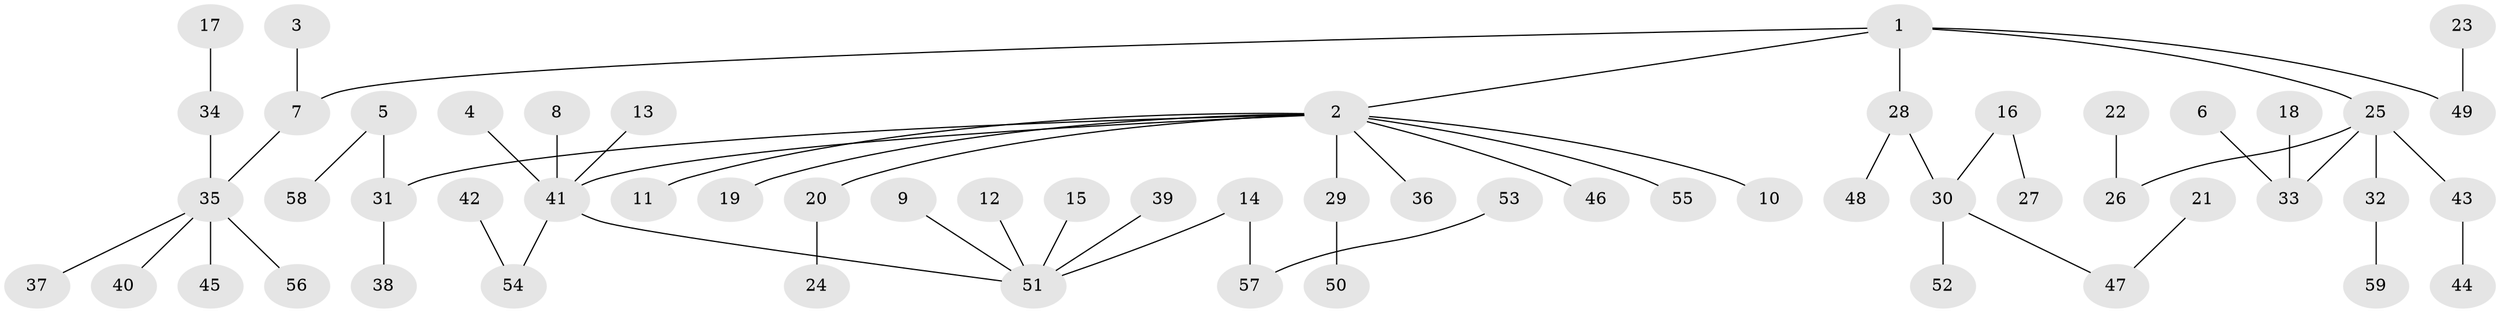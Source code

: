 // original degree distribution, {10: 0.00847457627118644, 8: 0.01694915254237288, 4: 0.07627118644067797, 5: 0.01694915254237288, 3: 0.09322033898305085, 2: 0.2627118644067797, 1: 0.5169491525423728, 6: 0.00847457627118644}
// Generated by graph-tools (version 1.1) at 2025/50/03/09/25 03:50:21]
// undirected, 59 vertices, 58 edges
graph export_dot {
graph [start="1"]
  node [color=gray90,style=filled];
  1;
  2;
  3;
  4;
  5;
  6;
  7;
  8;
  9;
  10;
  11;
  12;
  13;
  14;
  15;
  16;
  17;
  18;
  19;
  20;
  21;
  22;
  23;
  24;
  25;
  26;
  27;
  28;
  29;
  30;
  31;
  32;
  33;
  34;
  35;
  36;
  37;
  38;
  39;
  40;
  41;
  42;
  43;
  44;
  45;
  46;
  47;
  48;
  49;
  50;
  51;
  52;
  53;
  54;
  55;
  56;
  57;
  58;
  59;
  1 -- 2 [weight=1.0];
  1 -- 7 [weight=1.0];
  1 -- 25 [weight=1.0];
  1 -- 28 [weight=1.0];
  1 -- 49 [weight=1.0];
  2 -- 10 [weight=1.0];
  2 -- 11 [weight=1.0];
  2 -- 19 [weight=1.0];
  2 -- 20 [weight=1.0];
  2 -- 29 [weight=1.0];
  2 -- 31 [weight=1.0];
  2 -- 36 [weight=1.0];
  2 -- 41 [weight=1.0];
  2 -- 46 [weight=1.0];
  2 -- 55 [weight=1.0];
  3 -- 7 [weight=1.0];
  4 -- 41 [weight=1.0];
  5 -- 31 [weight=1.0];
  5 -- 58 [weight=1.0];
  6 -- 33 [weight=1.0];
  7 -- 35 [weight=1.0];
  8 -- 41 [weight=1.0];
  9 -- 51 [weight=1.0];
  12 -- 51 [weight=1.0];
  13 -- 41 [weight=1.0];
  14 -- 51 [weight=1.0];
  14 -- 57 [weight=1.0];
  15 -- 51 [weight=1.0];
  16 -- 27 [weight=1.0];
  16 -- 30 [weight=1.0];
  17 -- 34 [weight=1.0];
  18 -- 33 [weight=1.0];
  20 -- 24 [weight=1.0];
  21 -- 47 [weight=1.0];
  22 -- 26 [weight=1.0];
  23 -- 49 [weight=1.0];
  25 -- 26 [weight=1.0];
  25 -- 32 [weight=1.0];
  25 -- 33 [weight=1.0];
  25 -- 43 [weight=1.0];
  28 -- 30 [weight=1.0];
  28 -- 48 [weight=1.0];
  29 -- 50 [weight=1.0];
  30 -- 47 [weight=1.0];
  30 -- 52 [weight=1.0];
  31 -- 38 [weight=1.0];
  32 -- 59 [weight=1.0];
  34 -- 35 [weight=1.0];
  35 -- 37 [weight=1.0];
  35 -- 40 [weight=1.0];
  35 -- 45 [weight=1.0];
  35 -- 56 [weight=1.0];
  39 -- 51 [weight=1.0];
  41 -- 51 [weight=1.0];
  41 -- 54 [weight=1.0];
  42 -- 54 [weight=1.0];
  43 -- 44 [weight=1.0];
  53 -- 57 [weight=1.0];
}
